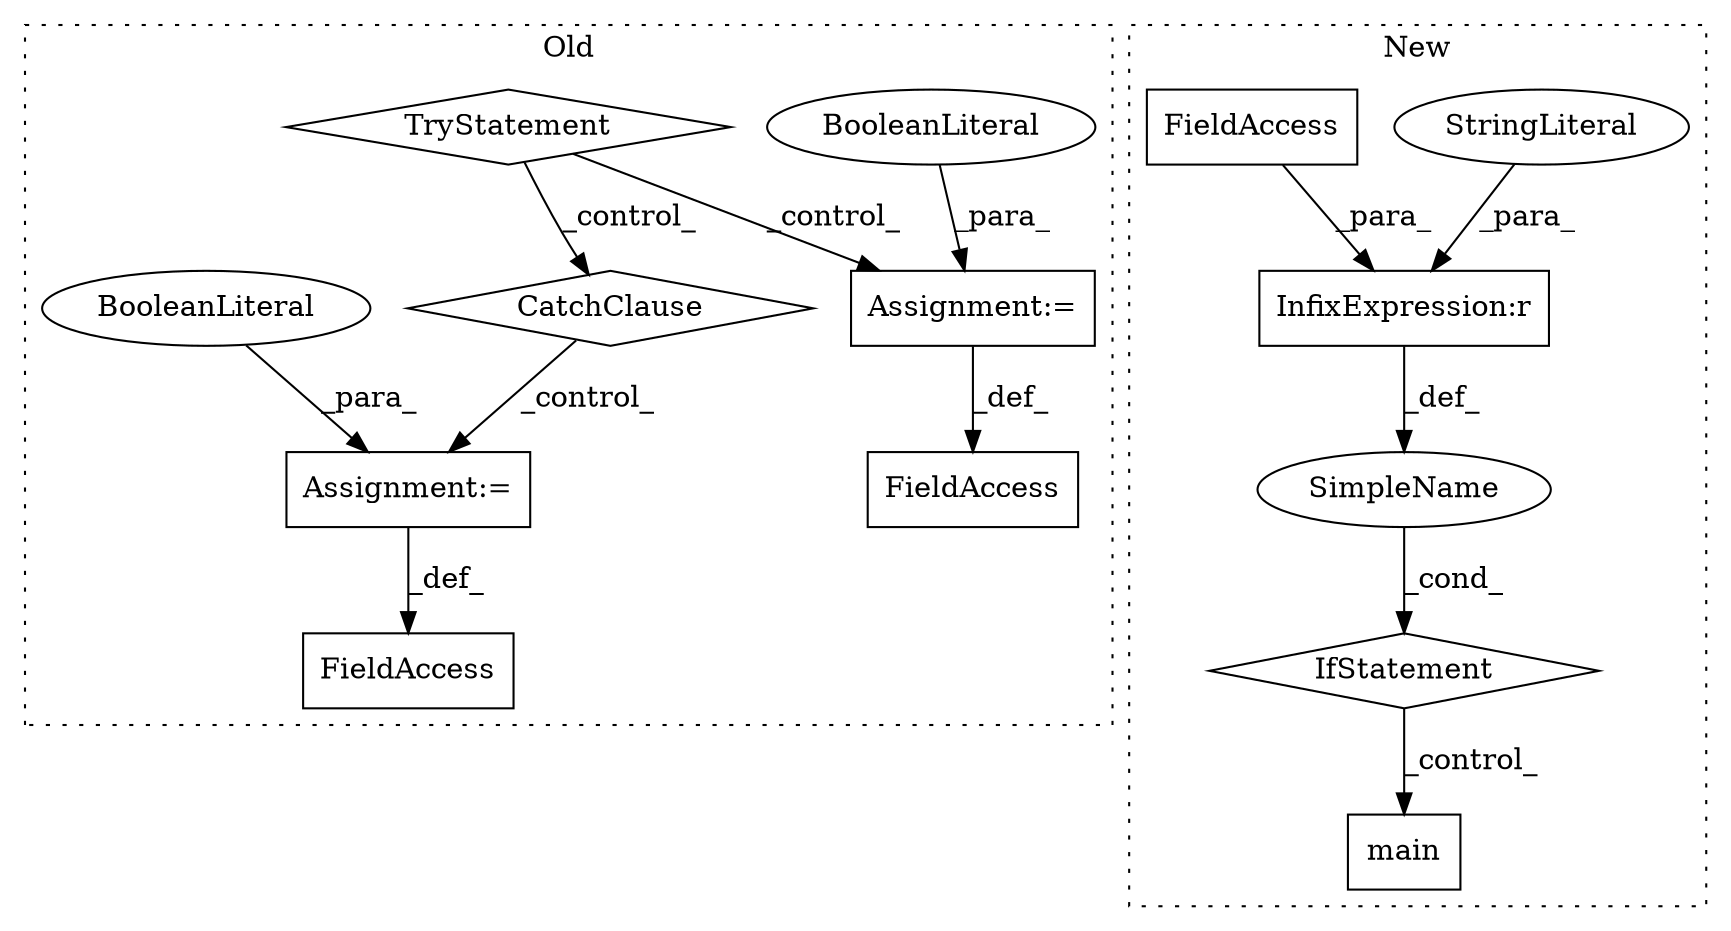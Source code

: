 digraph G {
subgraph cluster0 {
1 [label="TryStatement" a="54" s="268" l="4" shape="diamond"];
3 [label="CatchClause" a="12" s="306,340" l="11,2" shape="diamond"];
9 [label="Assignment:=" a="7" s="292" l="1" shape="box"];
10 [label="FieldAccess" a="22" s="280" l="12" shape="box"];
11 [label="BooleanLiteral" a="9" s="293" l="4" shape="ellipse"];
12 [label="Assignment:=" a="7" s="362" l="1" shape="box"];
13 [label="FieldAccess" a="22" s="350" l="12" shape="box"];
14 [label="BooleanLiteral" a="9" s="363" l="5" shape="ellipse"];
label = "Old";
style="dotted";
}
subgraph cluster1 {
2 [label="main" a="32" s="2648" l="6" shape="box"];
4 [label="IfStatement" a="25" s="2603,2629" l="4,2" shape="diamond"];
5 [label="SimpleName" a="42" s="" l="" shape="ellipse"];
6 [label="InfixExpression:r" a="27" s="2615" l="4" shape="box"];
7 [label="StringLiteral" a="45" s="2619" l="10" shape="ellipse"];
8 [label="FieldAccess" a="22" s="2607" l="8" shape="box"];
label = "New";
style="dotted";
}
1 -> 3 [label="_control_"];
1 -> 9 [label="_control_"];
3 -> 12 [label="_control_"];
4 -> 2 [label="_control_"];
5 -> 4 [label="_cond_"];
6 -> 5 [label="_def_"];
7 -> 6 [label="_para_"];
8 -> 6 [label="_para_"];
9 -> 10 [label="_def_"];
11 -> 9 [label="_para_"];
12 -> 13 [label="_def_"];
14 -> 12 [label="_para_"];
}